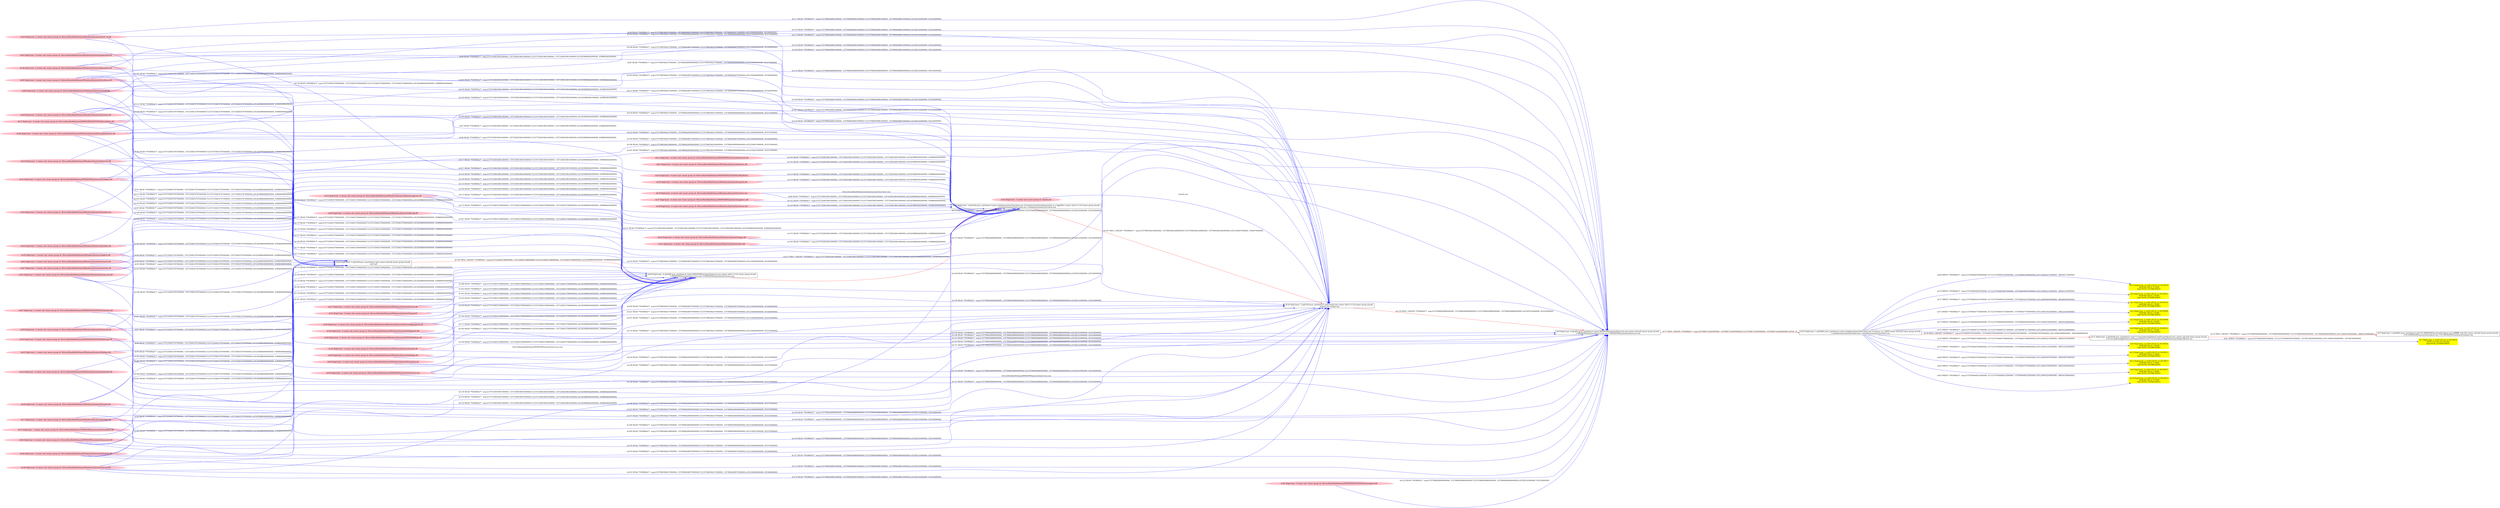 digraph  {
rankdir=LR
"10"[color=black,label="id:10 HopCount: 1 pid:8492 proc_starttime:0 cmd:c:\windows\system32\svchost.exe -k netsvcs -p -s BITS owner uid:null owner group id:null,\n c:/windows/system32/svchost.exe c:/windows/system32/svchost.exe", shape=box,style=solid];
"15"[color=yellow,label="id:15 HopCount: 2 srcIP:128.55.12.56:50010\ndstIP:68.149.51.179:80\ntype:SOCK_ESTABLISHED ", shape=box,style=filled];
"10" -> "15" [id=69,__obj="WRITE"color=blue,label="id:69 WRITE **NORMAL**  seqs:[1557940643500000000, 0] T:[1557940643500000000, 1557940643500000000] relT:[-49929217000000, -49929217000000]",style=solid];
"0"[color=yellow,label="id:0 HopCount: 2 srcIP:128.55.12.56:50015\ndstIP:68.149.51.179:80\ntype:SOCK_ESTABLISHED ", shape=box,style=filled];
"10" -> "0" [id=70,__obj="WRITE"color=blue,label="id:70 WRITE **NORMAL**  seqs:[1557940656497000000, 0] T:[1557940656497000000, 1557940656497000000] relT:[-49942214000000, -49942214000000]",style=solid];
"1"[color=yellow,label="id:1 HopCount: 2 srcIP:128.55.12.56:50014\ndstIP:68.149.51.179:80\ntype:SOCK_ESTABLISHED ", shape=box,style=filled];
"10" -> "1" [id=71,__obj="WRITE"color=blue,label="id:71 WRITE **NORMAL**  seqs:[1557940650337000000, 0] T:[1557940650337000000, 1557940650337000000] relT:[-49936054000000, -49936054000000]",style=solid];
"2"[color=yellow,label="id:2 HopCount: 2 srcIP:128.55.12.56:50008\ndstIP:68.149.51.179:80\ntype:SOCK_ESTABLISHED ", shape=box,style=filled];
"10" -> "2" [id=72,__obj="WRITE"color=blue,label="id:72 WRITE **NORMAL**  seqs:[1557940637736000000, 0] T:[1557940637736000000, 1557940637736000000] relT:[-49923453000000, -49923453000000]",style=solid];
"3"[color=yellow,label="id:3 HopCount: 2 srcIP:128.55.12.56:50009\ndstIP:68.149.51.179:80\ntype:SOCK_ESTABLISHED ", shape=box,style=filled];
"10" -> "3" [id=73,__obj="WRITE"color=blue,label="id:73 WRITE **NORMAL**  seqs:[1557940640463000000, 0] T:[1557940640463000000, 1557940640463000000] relT:[-49926180000000, -49926180000000]",style=solid];
"4"[color=yellow,label="id:4 HopCount: 2 srcIP:128.55.12.56:50012\ndstIP:68.149.51.179:80\ntype:SOCK_ESTABLISHED ", shape=box,style=filled];
"10" -> "4" [id=74,__obj="WRITE"color=blue,label="id:74 WRITE **NORMAL**  seqs:[1557940647517000000, 0] T:[1557940647517000000, 1557940647517000000] relT:[-49933234000000, -49933234000000]",style=solid];
"11"[color=black,label="id:11 HopCount: 2 pid:6108 proc_starttime:0 cmd:\"C:\Users\admin\AppData\Local\Temp\ctfhost2.exe\" owner uid:null owner group id:null,\n C:/Users/admin/AppData/Local/Temp/ctfhost2.exe C:/Users/admin/AppData/Local/Temp/ctfhost2.exe", shape=box,style=solid];
"5"[color=black,label="id:5 HopCount: 3 pid:6816 proc_starttime:0 cmd:\??\C:\WINDOWS\system32\conhost.exe 0xffffffff -ForceV1 owner uid:null owner group id:null,\n /??/C:/WINDOWS/system32/conhost.exe /??/C:/WINDOWS/system32/conhost.exe", shape=box,style=solid];
"11" -> "5" [id=75,__obj="PROC_CREATE"color=red,label="id:75 PROC_CREATE **NORMAL**  seqs:[1557940658046000000, 1557940658046000000] T:[1557940658046000000, 1557940658046000000] relT:[-49943763000000, -49943763000000]",style=solid];
"6"[color=yellow,label="id:6 HopCount: 2 srcIP:128.55.12.56:50016\ndstIP:68.149.51.179:80\ntype:SOCK_ESTABLISHED ", shape=box,style=filled];
"10" -> "6" [id=76,__obj="WRITE"color=blue,label="id:76 WRITE **NORMAL**  seqs:[1557940657498000000, 0] T:[1557940657498000000, 1557940657498000000] relT:[-49943215000000, -49943215000000]",style=solid];
"9"[color=black,label="id:9 HopCount: 0 pid:652 proc_starttime:0 cmd:C:\WINDOWS\system32\services.exe owner uid:null owner group id:null,\n C:/WINDOWS/system32/services.exe C:/WINDOWS/system32/services.exe", shape=box,style=solid];
"9" -> "10" [id=77,__obj="PROC_CREATE"color=red,label="id:77 PROC_CREATE **NORMAL**  seqs:[1557890714283000000, 1557890714283000000] T:[1557890714283000000, 1557890714283000000] relT:[0, 0]",style=solid];
"10" -> "11" [id=78,__obj="PROC_CREATE"color=red,label="id:78 PROC_CREATE **NORMAL**  seqs:[1557940657952000000, 1557940657952000000] T:[1557940657952000000, 1557940657952000000] relT:[-49943669000000, -49943669000000]",style=solid];
"12"[color=yellow,label="id:12 HopCount: 2 srcIP:128.55.12.56:50011\ndstIP:68.149.51.179:80\ntype:SOCK_ESTABLISHED ", shape=box,style=filled];
"10" -> "12" [id=79,__obj="WRITE"color=blue,label="id:79 WRITE **NORMAL**  seqs:[1557940645506000000, 0] T:[1557940645506000000, 1557940645506000000] relT:[-49931223000000, -49931223000000]",style=solid];
"13"[color=yellow,label="id:13 HopCount: 2 srcIP:128.55.12.56:50017\ndstIP:68.149.51.179:80\ntype:SOCK_ESTABLISHED ", shape=box,style=filled];
"10" -> "13" [id=80,__obj="WRITE"color=blue,label="id:80 WRITE **NORMAL**  seqs:[1557940657930000000, 0] T:[1557940657930000000, 1557940657930000000] relT:[-49943647000000, -49943647000000]",style=solid];
"7"[color=yellow,label="id:7 HopCount: 3 srcIP:128.55.12.56:50018\ndstIP:113.165.213.253:80\ntype:SOCK_ESTABLISHED ", shape=box,style=filled];
"11" -> "7" [id=81,__obj="WRITE"color=blue,label="id:81 WRITE **NORMAL**  seqs:[1557940658587000000, 0] T:[1557940658587000000, 1557941460859000000] relT:[-49944304000000, -50746576000000]",style=solid];
"8"[color=yellow,label="id:8 HopCount: 2 srcIP:128.55.12.56:50007\ndstIP:68.149.51.179:80\ntype:SOCK_ESTABLISHED ", shape=box,style=filled];
"10" -> "8" [id=82,__obj="WRITE"color=blue,label="id:82 WRITE **NORMAL**  seqs:[1557940637678000000, 0] T:[1557940637678000000, 1557940637678000000] relT:[-49923395000000, -49923395000000]",style=solid];
"14"[color=yellow,label="id:14 HopCount: 2 srcIP:128.55.12.56:50013\ndstIP:68.149.51.179:80\ntype:SOCK_ESTABLISHED ", shape=box,style=filled];
"10" -> "14" [id=83,__obj="WRITE"color=blue,label="id:83 WRITE **NORMAL**  seqs:[1557940648522000000, 0] T:[1557940648522000000, 1557940648522000000] relT:[-49934239000000, -49934239000000]",style=solid];
"26"[color=pink,label="id:26 HopCount: -2 owner uid: owner group id: /Device/HarddiskVolume2/Windows/System32/ws2_32.dll ", shape=oval,style=filled];
"34"[color=black,label="id:34 HopCount: -2 pid:524 proc_starttime:0 cmd:wininit.exe owner uid:S-1-5-18 owner group id:null,\n wininit.exe wininit.exe", shape=box,style=solid];
"26" -> "34" [id=84,__obj="READ"color=blue,label="id:84 READ **NORMAL**  seqs:[1557890384237000000, 1557890628957000000] T:[1557890384237000000, 1557890628957000000] relT:[330046000000, 85326000000]",style=solid];
"30"[color=pink,label="id:30 HopCount: -2 owner uid: owner group id: /Device/HarddiskVolume2/Windows/System32/ucrtbase.dll ", shape=oval,style=filled];
"30" -> "34" [id=85,__obj="READ"color=blue,label="id:85 READ **NORMAL**  seqs:[1557890384237000000, 1557890628956000000] T:[1557890384237000000, 1557890628956000000] relT:[330046000000, 85327000000]",style=solid];
"55"[color=pink,label="id:55 HopCount: -3 owner uid: owner group id: /Device/HarddiskVolume2/Windows/System32/gdi32.dll ", shape=oval,style=filled];
"62"[color=black,label="id:62 HopCount: -5 pid:528 proc_starttime:0 cmd: owner uid:null owner group id:null,\n null null", shape=box,style=solid];
"55" -> "62" [id=86,__obj="READ"color=blue,label="id:86 READ **NORMAL**  seqs:[1557250833787000000, 1557250833787000000] T:[1557250833787000000, 1557250833787000000] relT:[639880496000000, 639880496000000]",style=solid];
"52"[color=pink,label="id:52 HopCount: -3 owner uid: owner group id: /Device/HarddiskVolume2/WINDOWS/SYSTEM32/bcrypt.dll ", shape=oval,style=filled];
"52" -> "62" [id=87,__obj="READ"color=blue,label="id:87 READ **NORMAL**  seqs:[1557250833787000000, 1557250833787000000] T:[1557250833787000000, 1557250833787000000] relT:[639880496000000, 639880496000000]",style=solid];
"45"[color=pink,label="id:45 HopCount: -3 owner uid: owner group id: /Device/HarddiskVolume2/Windows/System32/fwbase.dll ", shape=oval,style=filled];
"45" -> "62" [id=88,__obj="READ"color=blue,label="id:88 READ **NORMAL**  seqs:[1557250833787000000, 1557250833787000000] T:[1557250833787000000, 1557250833787000000] relT:[639880496000000, 639880496000000]",style=solid];
"65"[color=pink,label="id:65 HopCount: -3 owner uid: owner group id: /Device/HarddiskVolume2/Windows/System32/user32.dll ", shape=oval,style=filled];
"65" -> "62" [id=89,__obj="READ"color=blue,label="id:89 READ **NORMAL**  seqs:[1557250833787000000, 1557250833787000000] T:[1557250833787000000, 1557250833787000000] relT:[639880496000000, 639880496000000]",style=solid];
"22"[color=pink,label="id:22 HopCount: -3 owner uid: owner group id: /Device/HarddiskVolume2/Windows/System32/wininitext.dll ", shape=oval,style=filled];
"22" -> "62" [id=90,__obj="READ"color=blue,label="id:90 READ **NORMAL**  seqs:[1557250833787000000, 1557250833787000000] T:[1557250833787000000, 1557250833787000000] relT:[639880496000000, 639880496000000]",style=solid];
"68"[color=pink,label="id:68 HopCount: -2 owner uid: owner group id: /Device/HarddiskVolume2/Windows/System32/ntdll.dll ", shape=oval,style=filled];
"68" -> "62" [id=91,__obj="READ"color=blue,label="id:91 READ **NORMAL**  seqs:[1557250833787000000, 1557250833787000000] T:[1557250833787000000, 1557250833787000000] relT:[639880496000000, 639880496000000]",style=solid];
"28"[color=pink,label="id:28 HopCount: -2 owner uid: owner group id: /Device/HarddiskVolume2/Windows/System32/advapi32.dll ", shape=oval,style=filled];
"28" -> "62" [id=92,__obj="READ"color=blue,label="id:92 READ **NORMAL**  seqs:[1557250833787000000, 1557250833787000000] T:[1557250833787000000, 1557250833787000000] relT:[639880496000000, 639880496000000]",style=solid];
"47"[color=pink,label="id:47 HopCount: -3 owner uid: owner group id: /Device/HarddiskVolume2/Windows/System32/win32u.dll ", shape=oval,style=filled];
"47" -> "62" [id=93,__obj="READ"color=blue,label="id:93 READ **NORMAL**  seqs:[1557250833787000000, 1557250833787000000] T:[1557250833787000000, 1557250833787000000] relT:[639880496000000, 639880496000000]",style=solid];
"19"[color=pink,label="id:19 HopCount: -4 owner uid: owner group id: /Device/HarddiskVolume2/Windows/System32/svchost.exe ", shape=oval,style=filled];
"41"[color=black,label="id:41 HopCount: -3 pid:424 proc_starttime:0 cmd:c:\windows\system32\svchost.exe -k localservicenetworkrestricted -p -s AppIDSvc owner uid:S-1-5-19 owner group id:null,\n c:/windows/system32/svchost.exe c:/windows/system32/svchost.exe", shape=box,style=solid];
"19" -> "41" [id=94,__obj="FILE_EXEC"color=blue,label="\Device\HarddiskVolume2\windows\system32\svchost.exe",style=solid];
"23"[color=pink,label="id:23 HopCount: -2 owner uid: owner group id: /Device/HarddiskVolume2/Windows/System32/msvcrt.dll ", shape=oval,style=filled];
"23" -> "62" [id=95,__obj="READ"color=blue,label="id:95 READ **NORMAL**  seqs:[1557250833787000000, 1557250833787000000] T:[1557250833787000000, 1557250833787000000] relT:[639880496000000, 639880496000000]",style=solid];
"19" -> "41" [id=96,__obj="READ"color=blue,label="id:96 READ **NORMAL**  seqs:[1557250833801000000, 1557250833801000000] T:[1557250833801000000, 1557250833801000000] relT:[639880482000000, 639880482000000]",style=solid];
"31"[color=pink,label="id:31 HopCount: -2 owner uid: owner group id: /Device/HarddiskVolume2/WINDOWS/SYSTEM32/kernelbase.dll ", shape=oval,style=filled];
"31" -> "41" [id=97,__obj="READ"color=blue,label="id:97 READ **NORMAL**  seqs:[1557250833801000000, 1557250833801000000] T:[1557250833801000000, 1557250833801000000] relT:[639880482000000, 639880482000000]",style=solid];
"44"[color=pink,label="id:44 HopCount: -2 owner uid: owner group id: /Device/HarddiskVolume2/Windows/System32/bcryptprimitives.dll ", shape=oval,style=filled];
"44" -> "41" [id=98,__obj="READ"color=blue,label="id:98 READ **NORMAL**  seqs:[1557250833801000000, 1557250833801000000] T:[1557250833801000000, 1557250833801000000] relT:[639880482000000, 639880482000000]",style=solid];
"63"[color=pink,label="id:63 HopCount: -3 owner uid: owner group id: /Device/HarddiskVolume2/Windows/System32/gdi32full.dll ", shape=oval,style=filled];
"63" -> "41" [id=99,__obj="READ"color=blue,label="id:99 READ **NORMAL**  seqs:[1557250833801000000, 1557250833801000000] T:[1557250833801000000, 1557250833801000000] relT:[639880482000000, 639880482000000]",style=solid];
"48"[color=pink,label="id:48 HopCount: -2 owner uid: owner group id: /Device/HarddiskVolume2/Windows/System32/sechost.dll ", shape=oval,style=filled];
"48" -> "41" [id=100,__obj="READ"color=blue,label="id:100 READ **NORMAL**  seqs:[1557250833801000000, 1557250833801000000] T:[1557250833801000000, 1557250833801000000] relT:[639880482000000, 639880482000000]",style=solid];
"20"[color=pink,label="id:20 HopCount: -3 owner uid: owner group id: /Device/HarddiskVolume2/Windows/System32/profext.dll ", shape=oval,style=filled];
"20" -> "34" [id=101,__obj="READ"color=blue,label="id:101 READ **NORMAL**  seqs:[1557890384236000000, 1557890628956000000] T:[1557890384236000000, 1557890628956000000] relT:[330047000000, 85327000000]",style=solid];
"21"[color=pink,label="id:21 HopCount: -4 owner uid: owner group id: /Device/HarddiskVolume2/WINDOWS/system32/oleaut32.dll ", shape=oval,style=filled];
"21" -> "41" [id=102,__obj="READ"color=blue,label="id:102 READ **NORMAL**  seqs:[1557250833801000000, 1557250833801000000] T:[1557250833801000000, 1557250833801000000] relT:[639880482000000, 639880482000000]",style=solid];
"28" -> "34" [id=103,__obj="READ"color=blue,label="id:103 READ **NORMAL**  seqs:[1557890384237000000, 1557890628957000000] T:[1557890384237000000, 1557890628957000000] relT:[330046000000, 85326000000]",style=solid];
"25"[color=pink,label="id:25 HopCount: -3 owner uid: owner group id: /Device/HarddiskVolume2/Windows/System32/msvcp_win.dll ", shape=oval,style=filled];
"25" -> "41" [id=104,__obj="READ"color=blue,label="id:104 READ **NORMAL**  seqs:[1557250833801000000, 1557250833801000000] T:[1557250833801000000, 1557250833801000000] relT:[639880482000000, 639880482000000]",style=solid];
"46"[color=pink,label="id:46 HopCount: -2 owner uid: owner group id: /Device/HarddiskVolume2/WINDOWS/system32/mswsock.dll ", shape=oval,style=filled];
"46" -> "34" [id=105,__obj="READ"color=blue,label="id:105 READ **NORMAL**  seqs:[1557890384237000000, 1557890628956000000] T:[1557890384237000000, 1557890628956000000] relT:[330046000000, 85327000000]",style=solid];
"38"[color=pink,label="id:38 HopCount: -2 owner uid: owner group id: /Device/HarddiskVolume2/Windows/System32/kernel32.dll ", shape=oval,style=filled];
"38" -> "34" [id=106,__obj="READ"color=blue,label="id:106 READ **NORMAL**  seqs:[1557890384237000000, 1557890628957000000] T:[1557890384237000000, 1557890628957000000] relT:[330046000000, 85326000000]",style=solid];
"22" -> "34" [id=107,__obj="READ"color=blue,label="id:107 READ **NORMAL**  seqs:[1557890384237000000, 1557890628956000000] T:[1557890384237000000, 1557890628956000000] relT:[330046000000, 85327000000]",style=solid];
"58"[color=pink,label="id:58 HopCount: -2 owner uid: owner group id: /Device/HarddiskVolume2/Windows/System32/userenv.dll ", shape=oval,style=filled];
"58" -> "34" [id=108,__obj="READ"color=blue,label="id:108 READ **NORMAL**  seqs:[1557890384237000000, 1557890628956000000] T:[1557890384237000000, 1557890628956000000] relT:[330046000000, 85327000000]",style=solid];
"40"[color=pink,label="id:40 HopCount: -2 owner uid: owner group id: /Device/HarddiskVolume2/Windows/System32/sspicli.dll ", shape=oval,style=filled];
"40" -> "9" [id=109,__obj="READ"color=blue,label="id:109 READ **NORMAL**  seqs:[1557890628960000000, 1557890628960000000] T:[1557890628960000000, 1557890628960000000] relT:[85323000000, 85323000000]",style=solid];
"25" -> "34" [id=110,__obj="READ"color=blue,label="id:110 READ **NORMAL**  seqs:[1557890384237000000, 1557890628956000000] T:[1557890384237000000, 1557890628956000000] relT:[330046000000, 85327000000]",style=solid];
"26" -> "9" [id=111,__obj="READ"color=blue,label="id:111 READ **NORMAL**  seqs:[1557890628961000000, 1557890628961000000] T:[1557890628961000000, 1557890628961000000] relT:[85322000000, 85322000000]",style=solid];
"28" -> "9" [id=112,__obj="READ"color=blue,label="id:112 READ **NORMAL**  seqs:[1557890628961000000, 1557890628961000000] T:[1557890628961000000, 1557890628961000000] relT:[85322000000, 85322000000]",style=solid];
"30" -> "9" [id=113,__obj="READ"color=blue,label="id:113 READ **NORMAL**  seqs:[1557890628961000000, 1557890628961000000] T:[1557890628961000000, 1557890628961000000] relT:[85322000000, 85322000000]",style=solid];
"31" -> "9" [id=114,__obj="READ"color=blue,label="id:114 READ **NORMAL**  seqs:[1557890628960000000, 1557890628960000000] T:[1557890628960000000, 1557890628960000000] relT:[85323000000, 85323000000]",style=solid];
"58" -> "41" [id=115,__obj="READ"color=blue,label="id:115 READ **NORMAL**  seqs:[1557250833801000000, 1557250833801000000] T:[1557250833801000000, 1557250833801000000] relT:[639880482000000, 639880482000000]",style=solid];
"33"[color=pink,label="id:33 HopCount: -4 owner uid: owner group id: /Device/HarddiskVolume2/WINDOWS/SYSTEM32/WLDP.DLL ", shape=oval,style=filled];
"33" -> "41" [id=116,__obj="READ"color=blue,label="id:116 READ **NORMAL**  seqs:[1557250833801000000, 1557250833801000000] T:[1557250833801000000, 1557250833801000000] relT:[639880482000000, 639880482000000]",style=solid];
"23" -> "41" [id=117,__obj="READ"color=blue,label="id:117 READ **NORMAL**  seqs:[1557250833801000000, 1557250833801000000] T:[1557250833801000000, 1557250833801000000] relT:[639880482000000, 639880482000000]",style=solid];
"34" -> "9" [id=118,__obj="PROC_CREATE"color=red,label="id:118 PROC_CREATE **NORMAL**  seqs:[1557890628960000000, 1557890628960000000] T:[1557890628960000000, 1557890628960000000] relT:[85323000000, 85323000000]",style=solid];
"35"[color=pink,label="id:35 HopCount: -4 owner uid: owner group id: /Device/HarddiskVolume2/Windows/System32/crypt32.dll ", shape=oval,style=filled];
"35" -> "41" [id=119,__obj="READ"color=blue,label="id:119 READ **NORMAL**  seqs:[1557250833801000000, 1557250833801000000] T:[1557250833801000000, 1557250833801000000] relT:[639880482000000, 639880482000000]",style=solid];
"68" -> "41" [id=120,__obj="READ"color=blue,label="id:120 READ **NORMAL**  seqs:[1557250833802000000, 1557250833802000000] T:[1557250833802000000, 1557250833802000000] relT:[639880481000000, 639880481000000]",style=solid];
"36"[color=pink,label="id:36 HopCount: -2 owner uid: owner group id: /Device/HarddiskVolume2/Windows/System32/WUDFPlatform.dll ", shape=oval,style=filled];
"36" -> "9" [id=121,__obj="READ"color=blue,label="id:121 READ **NORMAL**  seqs:[1557890628960000000, 1557890628960000000] T:[1557890628960000000, 1557890628960000000] relT:[85323000000, 85323000000]",style=solid];
"37"[color=pink,label="id:37 HopCount: -4 owner uid: owner group id: /Device/HarddiskVolume2/WINDOWS/system32/appidsvc.dll ", shape=oval,style=filled];
"37" -> "41" [id=122,__obj="READ"color=blue,label="id:122 READ **NORMAL**  seqs:[1557250833801000000, 1557250833801000000] T:[1557250833801000000, 1557250833801000000] relT:[639880482000000, 639880482000000]",style=solid];
"38" -> "9" [id=123,__obj="READ"color=blue,label="id:123 READ **NORMAL**  seqs:[1557890628961000000, 1557890628961000000] T:[1557890628961000000, 1557890628961000000] relT:[85322000000, 85322000000]",style=solid];
"32"[color=pink,label="id:32 HopCount: -2 owner uid: owner group id: /Device/HarddiskVolume2/WINDOWS/system32/combase.dll ", shape=oval,style=filled];
"32" -> "9" [id=124,__obj="READ"color=blue,label="id:124 READ **NORMAL**  seqs:[1557890628961000000, 1557890628961000000] T:[1557890628961000000, 1557890628961000000] relT:[85322000000, 85322000000]",style=solid];
"42"[color=pink,label="id:42 HopCount: -2 owner uid: owner group id: /Device/HarddiskVolume2/WINDOWS/SYSTEM32/usermgrcli.dll ", shape=oval,style=filled];
"42" -> "9" [id=125,__obj="READ"color=blue,label="id:125 READ **NORMAL**  seqs:[1557890628960000000, 1557890628960000000] T:[1557890628960000000, 1557890628960000000] relT:[85323000000, 85323000000]",style=solid];
"44" -> "9" [id=126,__obj="READ"color=blue,label="id:126 READ **NORMAL**  seqs:[1557890628961000000, 1557890628961000000] T:[1557890628961000000, 1557890628961000000] relT:[85322000000, 85322000000]",style=solid];
"46" -> "9" [id=127,__obj="READ"color=blue,label="id:127 READ **NORMAL**  seqs:[1557890628960000000, 1557890628960000000] T:[1557890628960000000, 1557890628960000000] relT:[85323000000, 85323000000]",style=solid];
"48" -> "9" [id=128,__obj="READ"color=blue,label="id:128 READ **NORMAL**  seqs:[1557890628961000000, 1557890628961000000] T:[1557890628961000000, 1557890628961000000] relT:[85322000000, 85322000000]",style=solid];
"39"[color=pink,label="id:39 HopCount: -4 owner uid: owner group id: /Device/HarddiskVolume2/Windows/System32/wintrust.dll ", shape=oval,style=filled];
"39" -> "41" [id=129,__obj="READ"color=blue,label="id:129 READ **NORMAL**  seqs:[1557250833801000000, 1557250833801000000] T:[1557250833801000000, 1557250833801000000] relT:[639880482000000, 639880482000000]",style=solid];
"17"[color=pink,label="id:17 HopCount: -2 owner uid: owner group id: /Device/HarddiskVolume2/Windows/System32/profapi.dll ", shape=oval,style=filled];
"17" -> "41" [id=130,__obj="READ"color=blue,label="id:130 READ **NORMAL**  seqs:[1557250833801000000, 1557250833801000000] T:[1557250833801000000, 1557250833801000000] relT:[639880482000000, 639880482000000]",style=solid];
"16"[color=pink,label="id:16 HopCount: -2 owner uid: owner group id: /Device/HarddiskVolume2/Windows/System32/kernel.appcore.dll ", shape=oval,style=filled];
"16" -> "41" [id=131,__obj="READ"color=blue,label="id:131 READ **NORMAL**  seqs:[1557250833801000000, 1557250833801000000] T:[1557250833801000000, 1557250833801000000] relT:[639880482000000, 639880482000000]",style=solid];
"50"[color=pink,label="id:50 HopCount: -4 owner uid: owner group id: /Device/HarddiskVolume2/Windows/System32/sppc.dll ", shape=oval,style=filled];
"50" -> "41" [id=132,__obj="READ"color=blue,label="id:132 READ **NORMAL**  seqs:[1557250833801000000, 1557250833801000000] T:[1557250833801000000, 1557250833801000000] relT:[639880482000000, 639880482000000]",style=solid];
"47" -> "41" [id=133,__obj="READ"color=blue,label="id:133 READ **NORMAL**  seqs:[1557250833801000000, 1557250833801000000] T:[1557250833801000000, 1557250833801000000] relT:[639880482000000, 639880482000000]",style=solid];
"55" -> "41" [id=134,__obj="READ"color=blue,label="id:134 READ **NORMAL**  seqs:[1557250833801000000, 1557250833801000000] T:[1557250833801000000, 1557250833801000000] relT:[639880482000000, 639880482000000]",style=solid];
"29"[color=pink,label="id:29 HopCount: -2 owner uid: owner group id: /Device/HarddiskVolume2/Windows/System32/rpcrt4.dll ", shape=oval,style=filled];
"29" -> "41" [id=135,__obj="READ"color=blue,label="id:135 READ **NORMAL**  seqs:[1557250833801000000, 1557250833801000000] T:[1557250833801000000, 1557250833801000000] relT:[639880482000000, 639880482000000]",style=solid];
"65" -> "41" [id=136,__obj="READ"color=blue,label="id:136 READ **NORMAL**  seqs:[1557250833801000000, 1557250833801000000] T:[1557250833801000000, 1557250833801000000] relT:[639880482000000, 639880482000000]",style=solid];
"49"[color=pink,label="id:49 HopCount: -2 owner uid: owner group id: /Device/HarddiskVolume2/Windows/System32/devobj.dll ", shape=oval,style=filled];
"49" -> "9" [id=137,__obj="READ"color=blue,label="id:137 READ **NORMAL**  seqs:[1557890628960000000, 1557890628960000000] T:[1557890628960000000, 1557890628960000000] relT:[85323000000, 85323000000]",style=solid];
"54"[color=pink,label="id:54 HopCount: -2 owner uid: owner group id: /Device/HarddiskVolume2/Windows/System32/spinf.dll ", shape=oval,style=filled];
"54" -> "9" [id=138,__obj="READ"color=blue,label="id:138 READ **NORMAL**  seqs:[1557890628960000000, 1557890628960000000] T:[1557890628960000000, 1557890628960000000] relT:[85323000000, 85323000000]",style=solid];
"56"[color=pink,label="id:56 HopCount: -2 owner uid: owner group id: /Device/HarddiskVolume2/Windows/System32/EventAggregation.dll ", shape=oval,style=filled];
"56" -> "9" [id=139,__obj="READ"color=blue,label="id:139 READ **NORMAL**  seqs:[1557890628960000000, 1557890628960000000] T:[1557890628960000000, 1557890628960000000] relT:[85323000000, 85323000000]",style=solid];
"58" -> "9" [id=140,__obj="READ"color=blue,label="id:140 READ **NORMAL**  seqs:[1557890628960000000, 1557890628960000000] T:[1557890628960000000, 1557890628960000000] relT:[85323000000, 85323000000]",style=solid];
"59"[color=pink,label="id:59 HopCount: -2 owner uid: owner group id: /Device/HarddiskVolume2/WINDOWS/system32/services.exe ", shape=oval,style=filled];
"59" -> "9" [id=141,__obj="READ"color=blue,label="id:141 READ **NORMAL**  seqs:[1557890628960000000, 1557890628960000000] T:[1557890628960000000, 1557890628960000000] relT:[85323000000, 85323000000]",style=solid];
"51"[color=pink,label="id:51 HopCount: -4 owner uid: owner group id: /Device/HarddiskVolume2/Windows/System32/slc.dll ", shape=oval,style=filled];
"51" -> "41" [id=142,__obj="READ"color=blue,label="id:142 READ **NORMAL**  seqs:[1557250833801000000, 1557250833801000000] T:[1557250833801000000, 1557250833801000000] relT:[639880482000000, 639880482000000]",style=solid];
"61"[color=pink,label="id:61 HopCount: -4 owner uid: owner group id: /Device/HarddiskVolume2/Windows/System32/msasn1.dll ", shape=oval,style=filled];
"61" -> "41" [id=143,__obj="READ"color=blue,label="id:143 READ **NORMAL**  seqs:[1557250833801000000, 1557250833801000000] T:[1557250833801000000, 1557250833801000000] relT:[639880482000000, 639880482000000]",style=solid];
"64"[color=black,label="id:64 HopCount: -4 pid:656 proc_starttime:0 cmd:C:\WINDOWS\system32\services.exe owner uid:S-1-5-18 owner group id:null,\n C:/WINDOWS/system32/services.exe C:/WINDOWS/system32/services.exe", shape=box,style=solid];
"62" -> "64" [id=144,__obj="PROC_CREATE"color=red,label="id:144 PROC_CREATE **NORMAL**  seqs:[1557250833789000000, 1557250833789000000] T:[1557250833789000000, 1557250833789000000] relT:[639880494000000, 639880494000000]",style=solid];
"24"[color=pink,label="id:24 HopCount: -2 owner uid: owner group id: /Device/HarddiskVolume2/Windows/System32/cfgmgr32.dll ", shape=oval,style=filled];
"24" -> "64" [id=145,__obj="READ"color=blue,label="id:145 READ **NORMAL**  seqs:[1557250833790000000, 1557250833790000000] T:[1557250833790000000, 1557250833790000000] relT:[639880493000000, 639880493000000]",style=solid];
"18"[color=pink,label="id:18 HopCount: -2 owner uid: owner group id: /Device/HarddiskVolume2/Windows/System32/authz.dll ", shape=oval,style=filled];
"18" -> "64" [id=146,__obj="READ"color=blue,label="id:146 READ **NORMAL**  seqs:[1557250833789000000, 1557250833789000000] T:[1557250833789000000, 1557250833789000000] relT:[639880494000000, 639880494000000]",style=solid];
"31" -> "64" [id=147,__obj="READ"color=blue,label="id:147 READ **NORMAL**  seqs:[1557250833790000000, 1557250833790000000] T:[1557250833790000000, 1557250833790000000] relT:[639880493000000, 639880493000000]",style=solid];
"44" -> "64" [id=148,__obj="READ"color=blue,label="id:148 READ **NORMAL**  seqs:[1557250833790000000, 1557250833790000000] T:[1557250833790000000, 1557250833790000000] relT:[639880493000000, 639880493000000]",style=solid];
"40" -> "64" [id=149,__obj="READ"color=blue,label="id:149 READ **NORMAL**  seqs:[1557250833789000000, 1557250833789000000] T:[1557250833789000000, 1557250833789000000] relT:[639880494000000, 639880494000000]",style=solid];
"60"[color=pink,label="id:60 HopCount: -2 owner uid: owner group id: /Device/HarddiskVolume2/Windows/System32/rmclient.dll ", shape=oval,style=filled];
"60" -> "9" [id=150,__obj="READ"color=blue,label="id:150 READ **NORMAL**  seqs:[1557890628960000000, 1557890628960000000] T:[1557890628960000000, 1557890628960000000] relT:[85323000000, 85323000000]",style=solid];
"66"[color=pink,label="id:66 HopCount: -2 owner uid: owner group id: /Device/HarddiskVolume2/Windows/System32/dabapi.dll ", shape=oval,style=filled];
"66" -> "9" [id=151,__obj="READ"color=blue,label="id:151 READ **NORMAL**  seqs:[1557890628960000000, 1557890628960000000] T:[1557890628960000000, 1557890628960000000] relT:[85323000000, 85323000000]",style=solid];
"68" -> "9" [id=152,__obj="READ"color=blue,label="id:152 READ **NORMAL**  seqs:[1557890628961000000, 1557890628961000000] T:[1557890628961000000, 1557890628961000000] relT:[85322000000, 85322000000]",style=solid];
"16" -> "9" [id=153,__obj="READ"color=blue,label="id:153 READ **NORMAL**  seqs:[1557890628960000000, 1557890628960000000] T:[1557890628960000000, 1557890628960000000] relT:[85323000000, 85323000000]",style=solid];
"17" -> "9" [id=154,__obj="READ"color=blue,label="id:154 READ **NORMAL**  seqs:[1557890628960000000, 1557890628960000000] T:[1557890628960000000, 1557890628960000000] relT:[85323000000, 85323000000]",style=solid];
"48" -> "64" [id=155,__obj="READ"color=blue,label="id:155 READ **NORMAL**  seqs:[1557250833790000000, 1557250833790000000] T:[1557250833790000000, 1557250833790000000] relT:[639880493000000, 639880493000000]",style=solid];
"59" -> "64" [id=156,__obj="READ"color=blue,label="id:156 READ **NORMAL**  seqs:[1557250833789000000, 1557250833789000000] T:[1557250833789000000, 1557250833789000000] relT:[639880494000000, 639880494000000]",style=solid];
"30" -> "64" [id=157,__obj="READ"color=blue,label="id:157 READ **NORMAL**  seqs:[1557250833790000000, 1557250833790000000] T:[1557250833790000000, 1557250833790000000] relT:[639880493000000, 639880493000000]",style=solid];
"36" -> "64" [id=158,__obj="READ"color=blue,label="id:158 READ **NORMAL**  seqs:[1557250833789000000, 1557250833789000000] T:[1557250833789000000, 1557250833789000000] relT:[639880494000000, 639880494000000]",style=solid];
"59" -> "64" [id=159,__obj="FILE_EXEC"color=blue,label="\Device\HarddiskVolume2\WINDOWS\system32\services.exe",style=solid];
"46" -> "64" [id=160,__obj="READ"color=blue,label="id:160 READ **NORMAL**  seqs:[1557250833789000000, 1557250833789000000] T:[1557250833789000000, 1557250833789000000] relT:[639880494000000, 639880494000000]",style=solid];
"49" -> "64" [id=161,__obj="READ"color=blue,label="id:161 READ **NORMAL**  seqs:[1557250833789000000, 1557250833789000000] T:[1557250833789000000, 1557250833789000000] relT:[639880494000000, 639880494000000]",style=solid];
"54" -> "64" [id=162,__obj="READ"color=blue,label="id:162 READ **NORMAL**  seqs:[1557250833789000000, 1557250833789000000] T:[1557250833789000000, 1557250833789000000] relT:[639880494000000, 639880494000000]",style=solid];
"56" -> "64" [id=163,__obj="READ"color=blue,label="id:163 READ **NORMAL**  seqs:[1557250833789000000, 1557250833789000000] T:[1557250833789000000, 1557250833789000000] relT:[639880494000000, 639880494000000]",style=solid];
"60" -> "64" [id=164,__obj="READ"color=blue,label="id:164 READ **NORMAL**  seqs:[1557250833789000000, 1557250833789000000] T:[1557250833789000000, 1557250833789000000] relT:[639880494000000, 639880494000000]",style=solid];
"18" -> "9" [id=165,__obj="READ"color=blue,label="id:165 READ **NORMAL**  seqs:[1557890628960000000, 1557890628960000000] T:[1557890628960000000, 1557890628960000000] relT:[85323000000, 85323000000]",style=solid];
"59" -> "9" [id=166,__obj="FILE_EXEC"color=blue,label="\Device\HarddiskVolume2\WINDOWS\system32\services.exe",style=solid];
"23" -> "9" [id=167,__obj="READ"color=blue,label="id:167 READ **NORMAL**  seqs:[1557890628961000000, 1557890628961000000] T:[1557890628961000000, 1557890628961000000] relT:[85322000000, 85322000000]",style=solid];
"24" -> "9" [id=168,__obj="READ"color=blue,label="id:168 READ **NORMAL**  seqs:[1557890628960000000, 1557890628960000000] T:[1557890628960000000, 1557890628960000000] relT:[85323000000, 85323000000]",style=solid];
"27"[color=pink,label="id:27 HopCount: -2 owner uid: owner group id: /Device/HarddiskVolume2/Windows/System32/scesrv.dll ", shape=oval,style=filled];
"27" -> "9" [id=169,__obj="READ"color=blue,label="id:169 READ **NORMAL**  seqs:[1557890628960000000, 1557890628960000000] T:[1557890628960000000, 1557890628960000000] relT:[85323000000, 85323000000]",style=solid];
"29" -> "9" [id=170,__obj="READ"color=blue,label="id:170 READ **NORMAL**  seqs:[1557890628961000000, 1557890628961000000] T:[1557890628961000000, 1557890628961000000] relT:[85322000000, 85322000000]",style=solid];
"66" -> "64" [id=171,__obj="READ"color=blue,label="id:171 READ **NORMAL**  seqs:[1557250833789000000, 1557250833789000000] T:[1557250833789000000, 1557250833789000000] relT:[639880494000000, 639880494000000]",style=solid];
"58" -> "64" [id=172,__obj="READ"color=blue,label="id:172 READ **NORMAL**  seqs:[1557250833789000000, 1557250833789000000] T:[1557250833789000000, 1557250833789000000] relT:[639880494000000, 639880494000000]",style=solid];
"16" -> "64" [id=173,__obj="READ"color=blue,label="id:173 READ **NORMAL**  seqs:[1557250833790000000, 1557250833790000000] T:[1557250833790000000, 1557250833790000000] relT:[639880493000000, 639880493000000]",style=solid];
"17" -> "64" [id=174,__obj="READ"color=blue,label="id:174 READ **NORMAL**  seqs:[1557250833790000000, 1557250833790000000] T:[1557250833790000000, 1557250833790000000] relT:[639880493000000, 639880493000000]",style=solid];
"32" -> "64" [id=175,__obj="READ"color=blue,label="id:175 READ **NORMAL**  seqs:[1557250833790000000, 1557250833790000000] T:[1557250833790000000, 1557250833790000000] relT:[639880493000000, 639880493000000]",style=solid];
"26" -> "64" [id=176,__obj="READ"color=blue,label="id:176 READ **NORMAL**  seqs:[1557250833790000000, 1557250833790000000] T:[1557250833790000000, 1557250833790000000] relT:[639880493000000, 639880493000000]",style=solid];
"23" -> "64" [id=177,__obj="READ"color=blue,label="id:177 READ **NORMAL**  seqs:[1557250833790000000, 1557250833790000000] T:[1557250833790000000, 1557250833790000000] relT:[639880493000000, 639880493000000]",style=solid];
"68" -> "64" [id=178,__obj="READ"color=blue,label="id:178 READ **NORMAL**  seqs:[1557250833790000000, 1557250833790000000] T:[1557250833790000000, 1557250833790000000] relT:[639880493000000, 639880493000000]",style=solid];
"28" -> "64" [id=179,__obj="READ"color=blue,label="id:179 READ **NORMAL**  seqs:[1557250833790000000, 1557250833790000000] T:[1557250833790000000, 1557250833790000000] relT:[639880493000000, 639880493000000]",style=solid];
"38" -> "64" [id=180,__obj="READ"color=blue,label="id:180 READ **NORMAL**  seqs:[1557250833790000000, 1557250833790000000] T:[1557250833790000000, 1557250833790000000] relT:[639880493000000, 639880493000000]",style=solid];
"41" -> "34" [id=181,__obj="PROC_CREATE"color=red,label="id:181 PROC_CREATE **NORMAL**  seqs:[1557890384236000000, 1557890384236000000] T:[1557890384236000000, 1557890384236000000] relT:[330047000000, 330047000000]",style=solid];
"23" -> "34" [id=182,__obj="READ"color=blue,label="id:182 READ **NORMAL**  seqs:[1557890384237000000, 1557890628957000000] T:[1557890384237000000, 1557890628957000000] relT:[330046000000, 85326000000]",style=solid];
"68" -> "34" [id=183,__obj="READ"color=blue,label="id:183 READ **NORMAL**  seqs:[1557890384237000000, 1557890628957000000] T:[1557890384237000000, 1557890628957000000] relT:[330046000000, 85326000000]",style=solid];
"17" -> "34" [id=184,__obj="READ"color=blue,label="id:184 READ **NORMAL**  seqs:[1557890384237000000, 1557890628956000000] T:[1557890384237000000, 1557890628956000000] relT:[330046000000, 85327000000]",style=solid];
"43"[color=pink,label="id:43 HopCount: -3 owner uid: owner group id: wininit.exe ", shape=oval,style=filled];
"43" -> "34" [id=185,__obj="FILE_EXEC"color=blue,label="wininit.exe",style=solid];
"45" -> "34" [id=186,__obj="READ"color=blue,label="id:186 READ **NORMAL**  seqs:[1557890384236000000, 1557890628956000000] T:[1557890384236000000, 1557890628956000000] relT:[330047000000, 85327000000]",style=solid];
"29" -> "64" [id=187,__obj="READ"color=blue,label="id:187 READ **NORMAL**  seqs:[1557250833790000000, 1557250833790000000] T:[1557250833790000000, 1557250833790000000] relT:[639880493000000, 639880493000000]",style=solid];
"27" -> "64" [id=188,__obj="READ"color=blue,label="id:188 READ **NORMAL**  seqs:[1557250833789000000, 1557250833789000000] T:[1557250833789000000, 1557250833789000000] relT:[639880494000000, 639880494000000]",style=solid];
"32" -> "62" [id=189,__obj="READ"color=blue,label="id:189 READ **NORMAL**  seqs:[1557250833787000000, 1557250833787000000] T:[1557250833787000000, 1557250833787000000] relT:[639880496000000, 639880496000000]",style=solid];
"38" -> "62" [id=190,__obj="READ"color=blue,label="id:190 READ **NORMAL**  seqs:[1557250833787000000, 1557250833787000000] T:[1557250833787000000, 1557250833787000000] relT:[639880496000000, 639880496000000]",style=solid];
"26" -> "62" [id=191,__obj="READ"color=blue,label="id:191 READ **NORMAL**  seqs:[1557250833787000000, 1557250833787000000] T:[1557250833787000000, 1557250833787000000] relT:[639880496000000, 639880496000000]",style=solid];
"30" -> "62" [id=192,__obj="READ"color=blue,label="id:192 READ **NORMAL**  seqs:[1557250833787000000, 1557250833787000000] T:[1557250833787000000, 1557250833787000000] relT:[639880496000000, 639880496000000]",style=solid];
"44" -> "62" [id=193,__obj="READ"color=blue,label="id:193 READ **NORMAL**  seqs:[1557250833787000000, 1557250833787000000] T:[1557250833787000000, 1557250833787000000] relT:[639880496000000, 639880496000000]",style=solid];
"57"[color=pink,label="id:57 HopCount: -3 owner uid: owner group id: /Device/HarddiskVolume2/WINDOWS/system32/FirewallAPI.dll ", shape=oval,style=filled];
"57" -> "62" [id=194,__obj="READ"color=blue,label="id:194 READ **NORMAL**  seqs:[1557250833787000000, 1557250833787000000] T:[1557250833787000000, 1557250833787000000] relT:[639880496000000, 639880496000000]",style=solid];
"29" -> "62" [id=195,__obj="READ"color=blue,label="id:195 READ **NORMAL**  seqs:[1557250833787000000, 1557250833787000000] T:[1557250833787000000, 1557250833787000000] relT:[639880496000000, 639880496000000]",style=solid];
"67"[color=pink,label="id:67 HopCount: -3 owner uid: owner group id: /Device/HarddiskVolume2/WINDOWS/SYSTEM32/ntmarta.dll ", shape=oval,style=filled];
"67" -> "62" [id=196,__obj="READ"color=blue,label="id:196 READ **NORMAL**  seqs:[1557250833787000000, 1557250833787000000] T:[1557250833787000000, 1557250833787000000] relT:[639880496000000, 639880496000000]",style=solid];
"47" -> "34" [id=197,__obj="READ"color=blue,label="id:197 READ **NORMAL**  seqs:[1557890384237000000, 1557890628956000000] T:[1557890384237000000, 1557890628956000000] relT:[330046000000, 85327000000]",style=solid];
"52" -> "34" [id=198,__obj="READ"color=blue,label="id:198 READ **NORMAL**  seqs:[1557890384237000000, 1557890628956000000] T:[1557890384237000000, 1557890628956000000] relT:[330046000000, 85327000000]",style=solid];
"53"[color=pink,label="id:53 HopCount: -3 owner uid: owner group id: /Device/HarddiskVolume2/Windows/System32/wininit.exe ", shape=oval,style=filled];
"53" -> "34" [id=199,__obj="READ"color=blue,label="id:199 READ **NORMAL**  seqs:[1557890384236000000, 1557890628956000000] T:[1557890384236000000, 1557890628956000000] relT:[330047000000, 85327000000]",style=solid];
"55" -> "34" [id=200,__obj="READ"color=blue,label="id:200 READ **NORMAL**  seqs:[1557890384237000000, 1557890628957000000] T:[1557890384237000000, 1557890628957000000] relT:[330046000000, 85326000000]",style=solid];
"29" -> "34" [id=201,__obj="READ"color=blue,label="id:201 READ **NORMAL**  seqs:[1557890384237000000, 1557890628957000000] T:[1557890384237000000, 1557890628957000000] relT:[330046000000, 85326000000]",style=solid];
"57" -> "34" [id=202,__obj="READ"color=blue,label="id:202 READ **NORMAL**  seqs:[1557890384236000000, 1557890628956000000] T:[1557890384236000000, 1557890628956000000] relT:[330047000000, 85327000000]",style=solid];
"46" -> "62" [id=203,__obj="READ"color=blue,label="id:203 READ **NORMAL**  seqs:[1557250833787000000, 1557250833787000000] T:[1557250833787000000, 1557250833787000000] relT:[639880496000000, 639880496000000]",style=solid];
"40" -> "62" [id=204,__obj="READ"color=blue,label="id:204 READ **NORMAL**  seqs:[1557250833787000000, 1557250833787000000] T:[1557250833787000000, 1557250833787000000] relT:[639880496000000, 639880496000000]",style=solid];
"31" -> "62" [id=205,__obj="READ"color=blue,label="id:205 READ **NORMAL**  seqs:[1557250833787000000, 1557250833787000000] T:[1557250833787000000, 1557250833787000000] relT:[639880496000000, 639880496000000]",style=solid];
"20" -> "62" [id=206,__obj="READ"color=blue,label="id:206 READ **NORMAL**  seqs:[1557250833787000000, 1557250833787000000] T:[1557250833787000000, 1557250833787000000] relT:[639880496000000, 639880496000000]",style=solid];
"58" -> "62" [id=207,__obj="READ"color=blue,label="id:207 READ **NORMAL**  seqs:[1557250833787000000, 1557250833787000000] T:[1557250833787000000, 1557250833787000000] relT:[639880496000000, 639880496000000]",style=solid];
"53" -> "62" [id=208,__obj="READ"color=blue,label="id:208 READ **NORMAL**  seqs:[1557250833787000000, 1557250833787000000] T:[1557250833787000000, 1557250833787000000] relT:[639880496000000, 639880496000000]",style=solid];
"17" -> "62" [id=209,__obj="READ"color=blue,label="id:209 READ **NORMAL**  seqs:[1557250833787000000, 1557250833787000000] T:[1557250833787000000, 1557250833787000000] relT:[639880496000000, 639880496000000]",style=solid];
"25" -> "62" [id=210,__obj="READ"color=blue,label="id:210 READ **NORMAL**  seqs:[1557250833787000000, 1557250833787000000] T:[1557250833787000000, 1557250833787000000] relT:[639880496000000, 639880496000000]",style=solid];
"48" -> "34" [id=211,__obj="READ"color=blue,label="id:211 READ **NORMAL**  seqs:[1557890384237000000, 1557890628957000000] T:[1557890384237000000, 1557890628957000000] relT:[330046000000, 85326000000]",style=solid];
"63" -> "62" [id=212,__obj="READ"color=blue,label="id:212 READ **NORMAL**  seqs:[1557250833787000000, 1557250833787000000] T:[1557250833787000000, 1557250833787000000] relT:[639880496000000, 639880496000000]",style=solid];
"48" -> "62" [id=213,__obj="READ"color=blue,label="id:213 READ **NORMAL**  seqs:[1557250833787000000, 1557250833787000000] T:[1557250833787000000, 1557250833787000000] relT:[639880496000000, 639880496000000]",style=solid];
"63" -> "34" [id=214,__obj="READ"color=blue,label="id:214 READ **NORMAL**  seqs:[1557890384237000000, 1557890628956000000] T:[1557890384237000000, 1557890628956000000] relT:[330046000000, 85327000000]",style=solid];
"64" -> "41" [id=215,__obj="PROC_CREATE"color=red,label="id:215 PROC_CREATE **NORMAL**  seqs:[1557250833801000000, 1557250833801000000] T:[1557250833801000000, 1557250833801000000] relT:[639880482000000, 639880482000000]",style=solid];
"30" -> "41" [id=216,__obj="READ"color=blue,label="id:216 READ **NORMAL**  seqs:[1557250833801000000, 1557250833801000000] T:[1557250833801000000, 1557250833801000000] relT:[639880482000000, 639880482000000]",style=solid];
"32" -> "41" [id=217,__obj="READ"color=blue,label="id:217 READ **NORMAL**  seqs:[1557250833801000000, 1557250833801000000] T:[1557250833801000000, 1557250833801000000] relT:[639880482000000, 639880482000000]",style=solid];
"31" -> "34" [id=218,__obj="READ"color=blue,label="id:218 READ **NORMAL**  seqs:[1557890384237000000, 1557890628956000000] T:[1557890384237000000, 1557890628956000000] relT:[330046000000, 85327000000]",style=solid];
"28" -> "41" [id=219,__obj="READ"color=blue,label="id:219 READ **NORMAL**  seqs:[1557250833801000000, 1557250833801000000] T:[1557250833801000000, 1557250833801000000] relT:[639880482000000, 639880482000000]",style=solid];
"38" -> "41" [id=220,__obj="READ"color=blue,label="id:220 READ **NORMAL**  seqs:[1557250833801000000, 1557250833801000000] T:[1557250833801000000, 1557250833801000000] relT:[639880482000000, 639880482000000]",style=solid];
"65" -> "34" [id=221,__obj="READ"color=blue,label="id:221 READ **NORMAL**  seqs:[1557890384237000000, 1557890628957000000] T:[1557890384237000000, 1557890628957000000] relT:[330046000000, 85326000000]",style=solid];
"44" -> "34" [id=222,__obj="READ"color=blue,label="id:222 READ **NORMAL**  seqs:[1557890384237000000, 1557890628956000000] T:[1557890384237000000, 1557890628956000000] relT:[330046000000, 85327000000]",style=solid];
"40" -> "34" [id=223,__obj="READ"color=blue,label="id:223 READ **NORMAL**  seqs:[1557890384237000000, 1557890628956000000] T:[1557890384237000000, 1557890628956000000] relT:[330046000000, 85327000000]",style=solid];
"67" -> "34" [id=224,__obj="READ"color=blue,label="id:224 READ **NORMAL**  seqs:[1557890384236000000, 1557890628956000000] T:[1557890384236000000, 1557890628956000000] relT:[330047000000, 85327000000]",style=solid];
"32" -> "34" [id=225,__obj="READ"color=blue,label="id:225 READ **NORMAL**  seqs:[1557890384237000000, 1557890628957000000] T:[1557890384237000000, 1557890628957000000] relT:[330046000000, 85326000000]",style=solid];
}